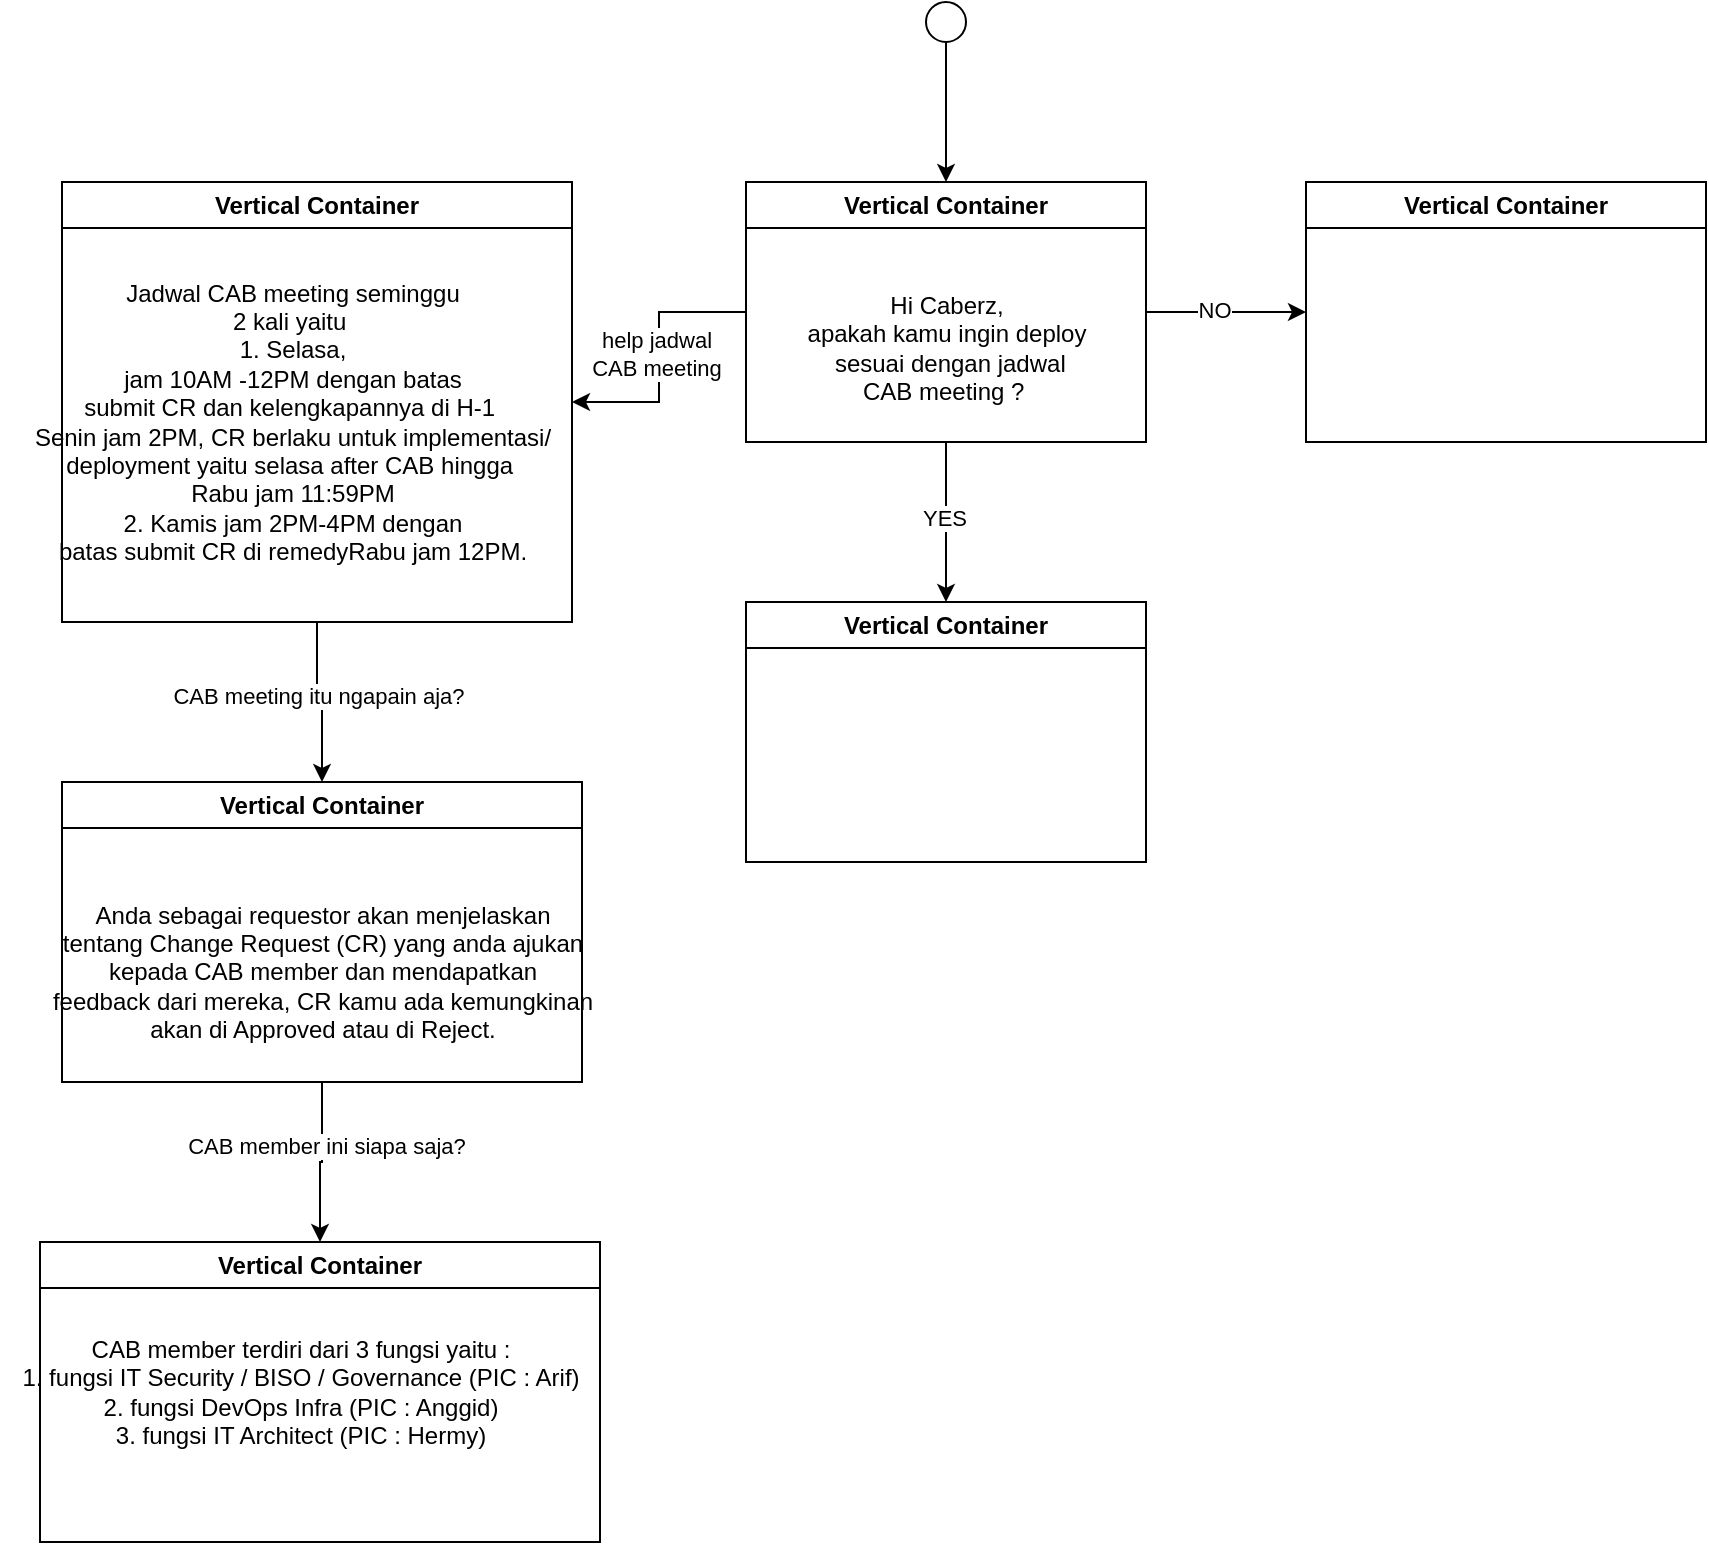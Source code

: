 <mxfile version="22.0.0" type="github">
  <diagram name="Page-1" id="H4TLv6vgvQGJwjCDMaBM">
    <mxGraphModel dx="1892" dy="1635" grid="1" gridSize="10" guides="1" tooltips="1" connect="1" arrows="1" fold="1" page="1" pageScale="1" pageWidth="850" pageHeight="1100" math="0" shadow="0">
      <root>
        <mxCell id="0" />
        <mxCell id="1" parent="0" />
        <mxCell id="EHCREO4AQgaiWd2TgU4i-3" value="" style="edgeStyle=orthogonalEdgeStyle;rounded=0;orthogonalLoop=1;jettySize=auto;html=1;endArrow=none;endFill=0;startArrow=classic;startFill=1;exitX=0.5;exitY=0;exitDx=0;exitDy=0;" edge="1" parent="1" source="EHCREO4AQgaiWd2TgU4i-4" target="EHCREO4AQgaiWd2TgU4i-2">
          <mxGeometry relative="1" as="geometry">
            <mxPoint x="450" y="10" as="sourcePoint" />
          </mxGeometry>
        </mxCell>
        <mxCell id="EHCREO4AQgaiWd2TgU4i-2" value="" style="ellipse;whiteSpace=wrap;html=1;rounded=1;" vertex="1" parent="1">
          <mxGeometry x="440" y="-40" width="20" height="20" as="geometry" />
        </mxCell>
        <mxCell id="EHCREO4AQgaiWd2TgU4i-7" value="" style="edgeStyle=orthogonalEdgeStyle;rounded=0;orthogonalLoop=1;jettySize=auto;html=1;" edge="1" parent="1" source="EHCREO4AQgaiWd2TgU4i-4" target="EHCREO4AQgaiWd2TgU4i-6">
          <mxGeometry relative="1" as="geometry" />
        </mxCell>
        <mxCell id="EHCREO4AQgaiWd2TgU4i-8" value="YES" style="edgeLabel;html=1;align=center;verticalAlign=middle;resizable=0;points=[];" vertex="1" connectable="0" parent="EHCREO4AQgaiWd2TgU4i-7">
          <mxGeometry x="-0.045" y="-1" relative="1" as="geometry">
            <mxPoint as="offset" />
          </mxGeometry>
        </mxCell>
        <mxCell id="EHCREO4AQgaiWd2TgU4i-10" value="" style="edgeStyle=orthogonalEdgeStyle;rounded=0;orthogonalLoop=1;jettySize=auto;html=1;" edge="1" parent="1" source="EHCREO4AQgaiWd2TgU4i-4" target="EHCREO4AQgaiWd2TgU4i-9">
          <mxGeometry relative="1" as="geometry" />
        </mxCell>
        <mxCell id="EHCREO4AQgaiWd2TgU4i-11" value="NO" style="edgeLabel;html=1;align=center;verticalAlign=middle;resizable=0;points=[];" vertex="1" connectable="0" parent="EHCREO4AQgaiWd2TgU4i-10">
          <mxGeometry x="-0.155" y="1" relative="1" as="geometry">
            <mxPoint as="offset" />
          </mxGeometry>
        </mxCell>
        <mxCell id="EHCREO4AQgaiWd2TgU4i-13" value="" style="edgeStyle=orthogonalEdgeStyle;rounded=0;orthogonalLoop=1;jettySize=auto;html=1;" edge="1" parent="1" source="EHCREO4AQgaiWd2TgU4i-4" target="EHCREO4AQgaiWd2TgU4i-12">
          <mxGeometry relative="1" as="geometry" />
        </mxCell>
        <mxCell id="EHCREO4AQgaiWd2TgU4i-14" value="help jadwal &lt;br&gt;CAB meeting" style="edgeLabel;html=1;align=center;verticalAlign=middle;resizable=0;points=[];" vertex="1" connectable="0" parent="EHCREO4AQgaiWd2TgU4i-13">
          <mxGeometry x="-0.02" y="-2" relative="1" as="geometry">
            <mxPoint as="offset" />
          </mxGeometry>
        </mxCell>
        <mxCell id="EHCREO4AQgaiWd2TgU4i-4" value="Vertical Container" style="swimlane;whiteSpace=wrap;html=1;" vertex="1" parent="1">
          <mxGeometry x="350" y="50" width="200" height="130" as="geometry" />
        </mxCell>
        <mxCell id="EHCREO4AQgaiWd2TgU4i-5" value="Hi Caberz, &lt;br&gt;apakah kamu ingin deploy&lt;br&gt;&amp;nbsp;sesuai dengan jadwal &lt;br&gt;CAB meeting ?&amp;nbsp;" style="text;html=1;align=center;verticalAlign=middle;resizable=0;points=[];autosize=1;strokeColor=none;fillColor=none;" vertex="1" parent="1">
          <mxGeometry x="370" y="98" width="160" height="70" as="geometry" />
        </mxCell>
        <mxCell id="EHCREO4AQgaiWd2TgU4i-6" value="Vertical Container" style="swimlane;whiteSpace=wrap;html=1;" vertex="1" parent="1">
          <mxGeometry x="350" y="260" width="200" height="130" as="geometry" />
        </mxCell>
        <mxCell id="EHCREO4AQgaiWd2TgU4i-9" value="Vertical Container" style="swimlane;whiteSpace=wrap;html=1;" vertex="1" parent="1">
          <mxGeometry x="630" y="50" width="200" height="130" as="geometry" />
        </mxCell>
        <mxCell id="EHCREO4AQgaiWd2TgU4i-18" value="" style="edgeStyle=orthogonalEdgeStyle;rounded=0;orthogonalLoop=1;jettySize=auto;html=1;" edge="1" parent="1" source="EHCREO4AQgaiWd2TgU4i-12" target="EHCREO4AQgaiWd2TgU4i-16">
          <mxGeometry relative="1" as="geometry" />
        </mxCell>
        <mxCell id="EHCREO4AQgaiWd2TgU4i-19" value="CAB meeting itu ngapain aja?" style="edgeLabel;html=1;align=center;verticalAlign=middle;resizable=0;points=[];" vertex="1" connectable="0" parent="EHCREO4AQgaiWd2TgU4i-18">
          <mxGeometry x="-0.1" relative="1" as="geometry">
            <mxPoint as="offset" />
          </mxGeometry>
        </mxCell>
        <mxCell id="EHCREO4AQgaiWd2TgU4i-12" value="Vertical Container" style="swimlane;whiteSpace=wrap;html=1;" vertex="1" parent="1">
          <mxGeometry x="8" y="50" width="255" height="220" as="geometry" />
        </mxCell>
        <mxCell id="EHCREO4AQgaiWd2TgU4i-15" value="Jadwal CAB meeting seminggu&lt;br&gt;2 kali yaitu&amp;nbsp;&lt;br&gt;1. Selasa, &lt;br&gt;jam 10AM -12PM dengan batas &lt;br&gt;submit CR dan kelengkapannya di H-1&amp;nbsp;&lt;br&gt;Senin jam 2PM, CR berlaku untuk implementasi/&lt;br&gt;deployment yaitu selasa after CAB hingga&amp;nbsp;&lt;br&gt;Rabu jam 11:59PM&lt;br&gt;2. Kamis jam 2PM-4PM dengan&lt;br&gt;batas submit CR di remedyRabu jam 12PM." style="text;html=1;align=center;verticalAlign=middle;resizable=0;points=[];autosize=1;strokeColor=none;fillColor=none;" vertex="1" parent="EHCREO4AQgaiWd2TgU4i-12">
          <mxGeometry x="-25" y="40" width="280" height="160" as="geometry" />
        </mxCell>
        <mxCell id="EHCREO4AQgaiWd2TgU4i-22" value="" style="edgeStyle=orthogonalEdgeStyle;rounded=0;orthogonalLoop=1;jettySize=auto;html=1;" edge="1" parent="1" source="EHCREO4AQgaiWd2TgU4i-16" target="EHCREO4AQgaiWd2TgU4i-20">
          <mxGeometry relative="1" as="geometry" />
        </mxCell>
        <mxCell id="EHCREO4AQgaiWd2TgU4i-23" value="CAB member ini siapa saja?" style="edgeLabel;html=1;align=center;verticalAlign=middle;resizable=0;points=[];" vertex="1" connectable="0" parent="EHCREO4AQgaiWd2TgU4i-22">
          <mxGeometry x="-0.206" y="2" relative="1" as="geometry">
            <mxPoint as="offset" />
          </mxGeometry>
        </mxCell>
        <mxCell id="EHCREO4AQgaiWd2TgU4i-16" value="Vertical Container" style="swimlane;whiteSpace=wrap;html=1;" vertex="1" parent="1">
          <mxGeometry x="8" y="350" width="260" height="150" as="geometry" />
        </mxCell>
        <mxCell id="EHCREO4AQgaiWd2TgU4i-17" value="Anda sebagai requestor akan menjelaskan&lt;br&gt;tentang Change Request (CR) yang anda ajukan&lt;br&gt;kepada CAB member dan mendapatkan&lt;br&gt;feedback dari mereka, CR kamu ada kemungkinan&lt;br&gt;akan di Approved atau di Reject." style="text;html=1;align=center;verticalAlign=middle;resizable=0;points=[];autosize=1;strokeColor=none;fillColor=none;" vertex="1" parent="EHCREO4AQgaiWd2TgU4i-16">
          <mxGeometry x="-15" y="50" width="290" height="90" as="geometry" />
        </mxCell>
        <mxCell id="EHCREO4AQgaiWd2TgU4i-20" value="Vertical Container" style="swimlane;whiteSpace=wrap;html=1;" vertex="1" parent="1">
          <mxGeometry x="-3" y="580" width="280" height="150" as="geometry" />
        </mxCell>
        <mxCell id="EHCREO4AQgaiWd2TgU4i-21" value="CAB member terdiri dari 3 fungsi yaitu :&lt;br&gt;1. fungsi IT Security / BISO / Governance (PIC : Arif)&lt;br&gt;2. fungsi DevOps Infra (PIC : Anggid)&lt;br&gt;3. fungsi IT Architect (PIC : Hermy)" style="text;html=1;align=center;verticalAlign=middle;resizable=0;points=[];autosize=1;strokeColor=none;fillColor=none;" vertex="1" parent="EHCREO4AQgaiWd2TgU4i-20">
          <mxGeometry x="-20" y="40" width="300" height="70" as="geometry" />
        </mxCell>
      </root>
    </mxGraphModel>
  </diagram>
</mxfile>
